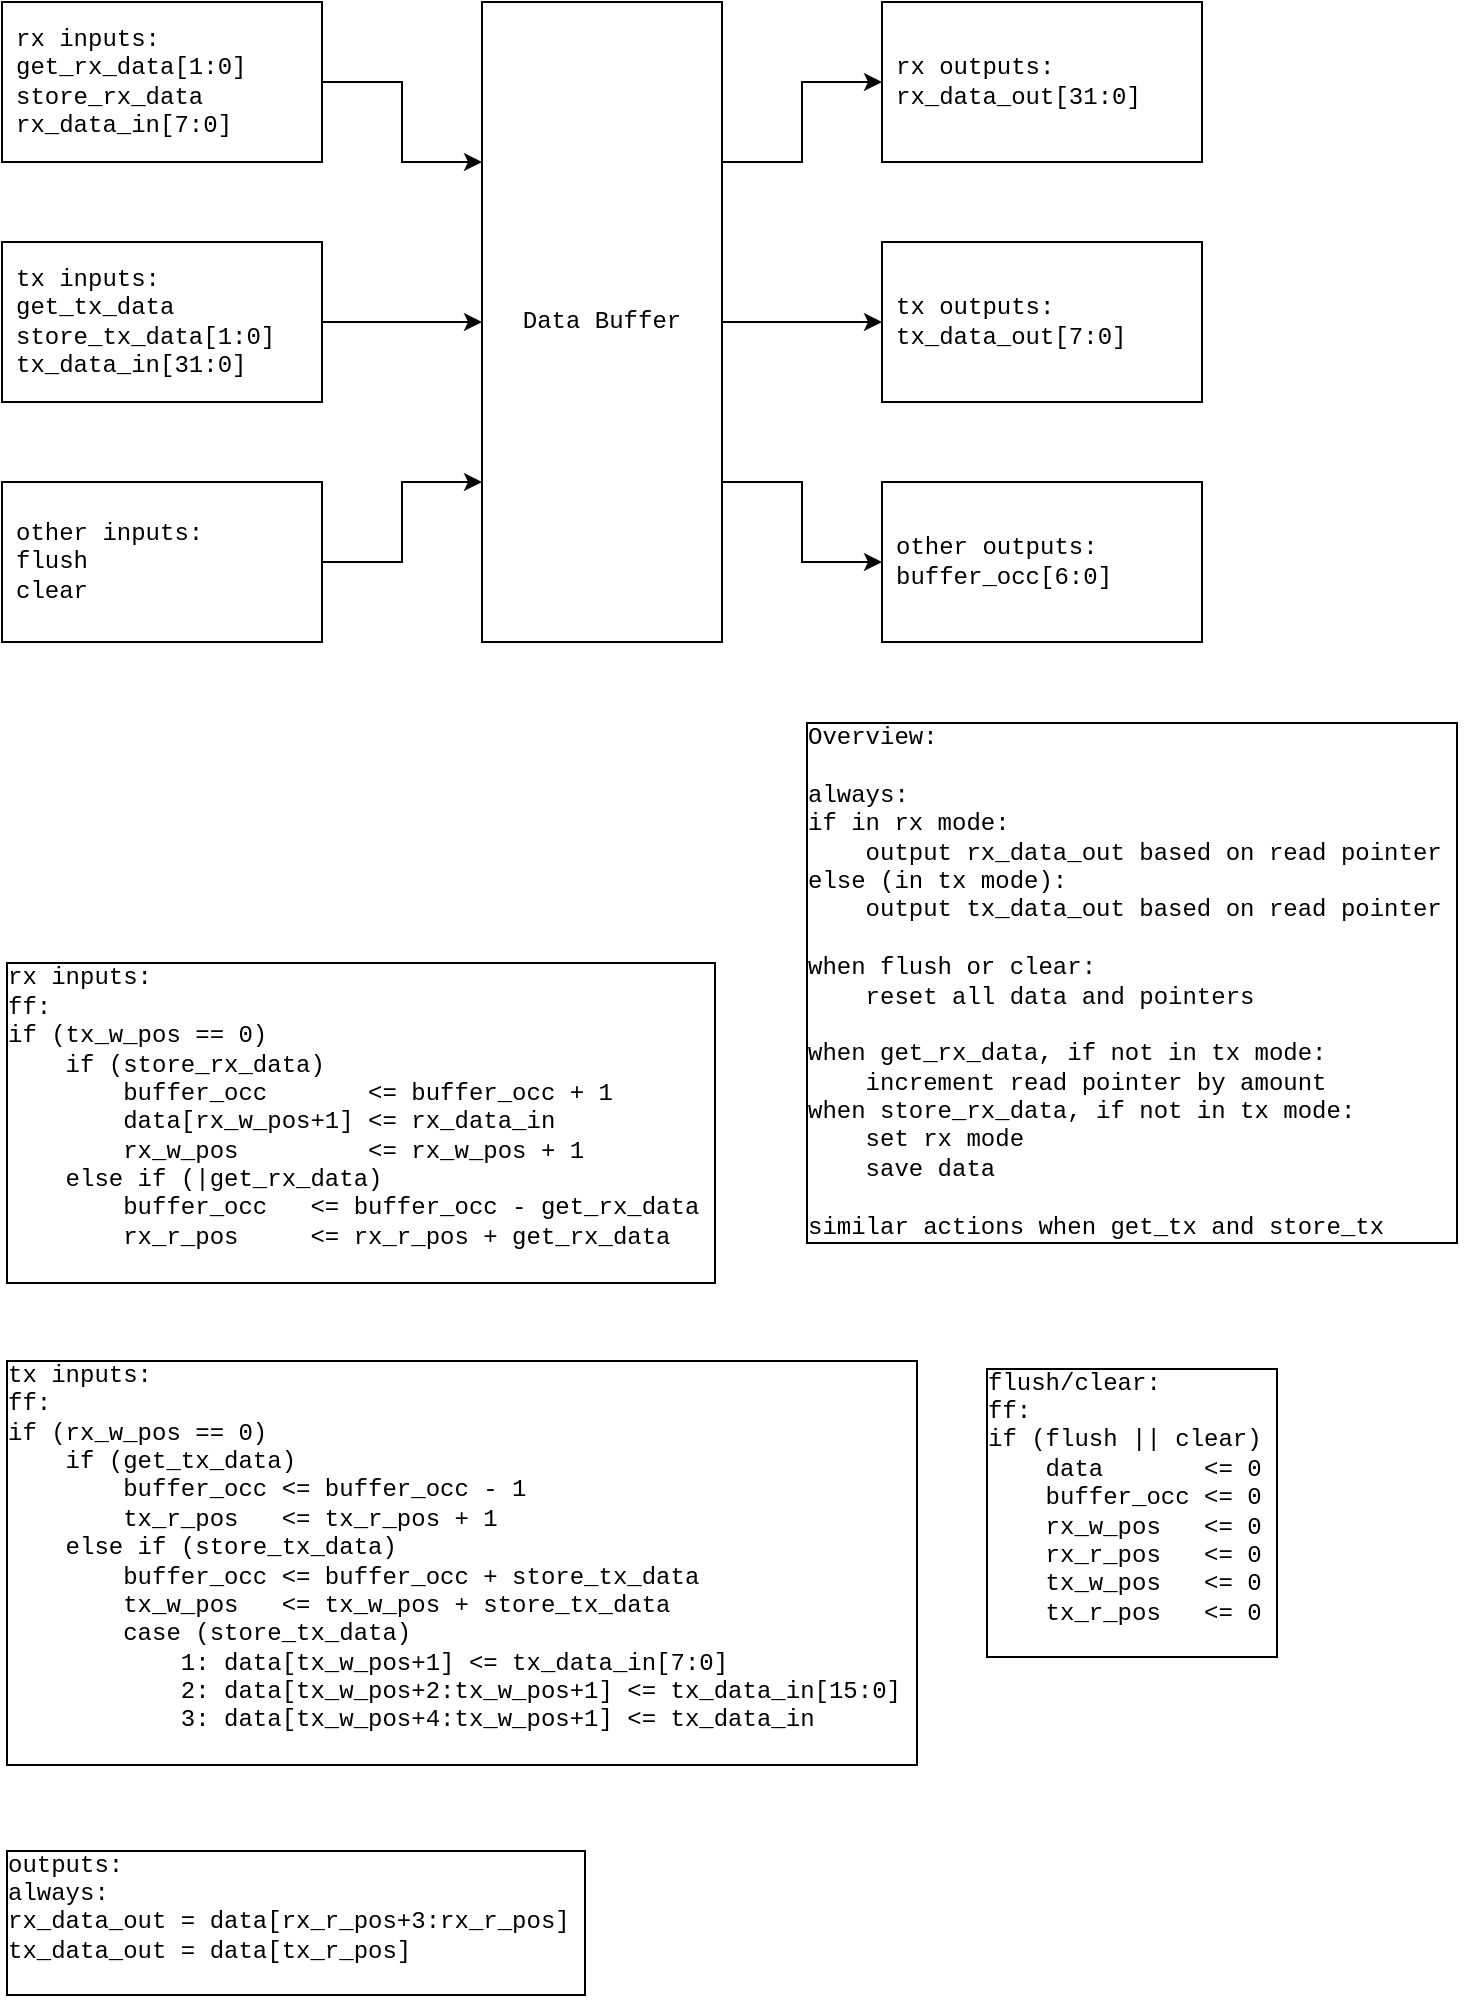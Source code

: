 <mxfile>
    <diagram id="759UUr5zTBEioMdMWIvF" name="Page-1">
        <mxGraphModel dx="916" dy="694" grid="1" gridSize="10" guides="1" tooltips="1" connect="1" arrows="1" fold="1" page="1" pageScale="1" pageWidth="850" pageHeight="1100" math="0" shadow="0">
            <root>
                <mxCell id="0"/>
                <mxCell id="1" parent="0"/>
                <mxCell id="14" value="" style="edgeStyle=orthogonalEdgeStyle;rounded=0;html=1;fontFamily=Courier New;" parent="1" source="2" target="8" edge="1">
                    <mxGeometry relative="1" as="geometry"/>
                </mxCell>
                <mxCell id="16" style="edgeStyle=orthogonalEdgeStyle;rounded=0;html=1;exitX=1;exitY=0.25;exitDx=0;exitDy=0;entryX=0;entryY=0.5;entryDx=0;entryDy=0;fontFamily=Courier New;" parent="1" source="2" target="7" edge="1">
                    <mxGeometry relative="1" as="geometry"/>
                </mxCell>
                <mxCell id="17" style="edgeStyle=orthogonalEdgeStyle;rounded=0;html=1;exitX=1;exitY=0.75;exitDx=0;exitDy=0;entryX=0;entryY=0.5;entryDx=0;entryDy=0;fontFamily=Courier New;" parent="1" source="2" target="9" edge="1">
                    <mxGeometry relative="1" as="geometry"/>
                </mxCell>
                <mxCell id="2" value="Data Buffer" style="rounded=0;whiteSpace=wrap;html=1;fontFamily=Courier New;" parent="1" vertex="1">
                    <mxGeometry x="280" y="40" width="120" height="320" as="geometry"/>
                </mxCell>
                <mxCell id="11" style="edgeStyle=orthogonalEdgeStyle;html=1;exitX=1;exitY=0.5;exitDx=0;exitDy=0;entryX=0;entryY=0.25;entryDx=0;entryDy=0;fontFamily=Courier New;rounded=0;" parent="1" source="3" target="2" edge="1">
                    <mxGeometry relative="1" as="geometry"/>
                </mxCell>
                <mxCell id="3" value="rx inputs:&lt;br&gt;get_rx_data[1:0]&lt;br&gt;store_rx_data&lt;br&gt;rx_data_in[7:0]" style="rounded=0;whiteSpace=wrap;html=1;fontFamily=Courier New;align=left;spacingLeft=5;spacing=2;" parent="1" vertex="1">
                    <mxGeometry x="40" y="40" width="160" height="80" as="geometry"/>
                </mxCell>
                <mxCell id="12" style="edgeStyle=orthogonalEdgeStyle;rounded=0;html=1;exitX=1;exitY=0.5;exitDx=0;exitDy=0;entryX=0;entryY=0.5;entryDx=0;entryDy=0;fontFamily=Courier New;" parent="1" source="4" target="2" edge="1">
                    <mxGeometry relative="1" as="geometry"/>
                </mxCell>
                <mxCell id="4" value="tx inputs:&lt;br&gt;get_tx_data&lt;br&gt;store_tx_data[1:0]&lt;br&gt;tx_data_in[31:0]" style="rounded=0;whiteSpace=wrap;html=1;fontFamily=Courier New;align=left;spacingLeft=5;spacing=2;" parent="1" vertex="1">
                    <mxGeometry x="40" y="160" width="160" height="80" as="geometry"/>
                </mxCell>
                <mxCell id="13" style="edgeStyle=orthogonalEdgeStyle;rounded=0;html=1;exitX=1;exitY=0.5;exitDx=0;exitDy=0;entryX=0;entryY=0.75;entryDx=0;entryDy=0;fontFamily=Courier New;" parent="1" source="5" target="2" edge="1">
                    <mxGeometry relative="1" as="geometry"/>
                </mxCell>
                <mxCell id="5" value="other inputs:&lt;br&gt;flush&lt;br&gt;clear" style="rounded=0;whiteSpace=wrap;html=1;fontFamily=Courier New;align=left;spacingLeft=5;spacing=2;" parent="1" vertex="1">
                    <mxGeometry x="40" y="280" width="160" height="80" as="geometry"/>
                </mxCell>
                <mxCell id="7" value="rx outputs:&lt;br&gt;rx_data_out[31:0]" style="rounded=0;whiteSpace=wrap;html=1;fontFamily=Courier New;align=left;spacingLeft=5;spacing=2;" parent="1" vertex="1">
                    <mxGeometry x="480" y="40" width="160" height="80" as="geometry"/>
                </mxCell>
                <mxCell id="8" value="tx outputs:&lt;br&gt;tx_data_out[7:0]" style="rounded=0;whiteSpace=wrap;html=1;fontFamily=Courier New;align=left;spacingLeft=5;spacing=2;" parent="1" vertex="1">
                    <mxGeometry x="480" y="160" width="160" height="80" as="geometry"/>
                </mxCell>
                <mxCell id="9" value="other outputs:&lt;br&gt;buffer_occ[6:0]" style="rounded=0;whiteSpace=wrap;html=1;fontFamily=Courier New;align=left;spacingLeft=5;spacing=2;" parent="1" vertex="1">
                    <mxGeometry x="480" y="280" width="160" height="80" as="geometry"/>
                </mxCell>
                <mxCell id="18" value="outputs:&lt;br&gt;always:&lt;br&gt;rx_data_out = data[rx_r_pos+3:rx_r_pos]&amp;nbsp;&lt;br&gt;tx_data_out = data[tx_r_pos]&lt;br&gt;&amp;nbsp;" style="text;html=1;align=left;verticalAlign=middle;resizable=0;points=[];autosize=1;strokeColor=none;fillColor=none;fontFamily=Courier New;labelBorderColor=default;" parent="1" vertex="1">
                    <mxGeometry x="40" y="960" width="300" height="80" as="geometry"/>
                </mxCell>
                <mxCell id="19" value="flush/clear:&lt;br&gt;ff:&lt;br&gt;if (flush || clear)&amp;nbsp;&lt;br&gt;&amp;nbsp; &amp;nbsp; data&amp;nbsp; &amp;nbsp; &amp;nbsp; &amp;nbsp;&amp;lt;= 0&lt;br&gt;&amp;nbsp; &amp;nbsp; buffer_occ &amp;lt;= 0&lt;br&gt;&amp;nbsp; &amp;nbsp; rx_w_pos&amp;nbsp; &amp;nbsp;&amp;lt;= 0&lt;br&gt;&amp;nbsp; &amp;nbsp; rx_r_pos&amp;nbsp; &amp;nbsp;&amp;lt;= 0&lt;br&gt;&amp;nbsp; &amp;nbsp; tx_w_pos&amp;nbsp; &amp;nbsp;&amp;lt;= 0&lt;br&gt;&amp;nbsp; &amp;nbsp; tx_r_pos&amp;nbsp; &amp;nbsp;&amp;lt;= 0&lt;br&gt;&amp;nbsp;" style="text;html=1;align=left;verticalAlign=middle;resizable=0;points=[];autosize=1;strokeColor=none;fillColor=none;fontFamily=Courier New;labelBorderColor=default;" parent="1" vertex="1">
                    <mxGeometry x="530" y="720" width="160" height="150" as="geometry"/>
                </mxCell>
                <mxCell id="20" value="rx inputs:&lt;br&gt;ff:&lt;br&gt;if (tx_w_pos == 0)&lt;br&gt;&amp;nbsp; &amp;nbsp; if (store_rx_data)&lt;br&gt;&amp;nbsp; &amp;nbsp;&amp;nbsp;&amp;nbsp; &amp;nbsp; buffer_occ&amp;nbsp; &amp;nbsp; &amp;nbsp; &amp;nbsp;&amp;lt;= buffer_occ + 1&amp;nbsp;&lt;br&gt;&amp;nbsp; &amp;nbsp;&amp;nbsp;&amp;nbsp; &amp;nbsp; data[rx_w_pos+1] &amp;lt;= rx_data_in&lt;br&gt;&amp;nbsp; &amp;nbsp;&amp;nbsp;&amp;nbsp; &amp;nbsp; rx_w_pos&amp;nbsp; &amp;nbsp; &amp;nbsp; &amp;nbsp; &amp;nbsp;&amp;lt;= rx_w_pos + 1&lt;br&gt;&amp;nbsp; &amp;nbsp;&amp;nbsp;else if (|get_rx_data)&lt;br&gt;&amp;nbsp; &amp;nbsp;&amp;nbsp;&amp;nbsp; &amp;nbsp; buffer_occ&amp;nbsp; &amp;nbsp;&amp;lt;= buffer_occ - get_rx_data&amp;nbsp;&lt;br&gt;&amp;nbsp; &amp;nbsp;&amp;nbsp;&amp;nbsp; &amp;nbsp; rx_r_pos&amp;nbsp; &amp;nbsp; &amp;nbsp;&amp;lt;= rx_r_pos + get_rx_data&amp;nbsp;&lt;br&gt;&amp;nbsp;" style="text;html=1;align=left;verticalAlign=middle;resizable=0;points=[];autosize=1;strokeColor=none;fillColor=none;fontFamily=Courier New;labelBorderColor=default;" parent="1" vertex="1">
                    <mxGeometry x="40" y="520" width="370" height="160" as="geometry"/>
                </mxCell>
                <mxCell id="22" value="tx inputs:&lt;br&gt;ff:&lt;br&gt;if (rx_w_pos == 0)&lt;br&gt;&amp;nbsp; &amp;nbsp;&amp;nbsp;if (get_tx_data)&lt;br&gt;&amp;nbsp; &amp;nbsp;&amp;nbsp;&amp;nbsp; &amp;nbsp; buffer_occ &amp;lt;= buffer_occ - 1&lt;br&gt;&amp;nbsp; &amp;nbsp;&amp;nbsp;&amp;nbsp; &amp;nbsp; tx_r_pos&amp;nbsp; &amp;nbsp;&amp;lt;= tx_r_pos + 1&amp;nbsp;&lt;br&gt;&amp;nbsp; &amp;nbsp;&amp;nbsp;else if (store_tx_data)&lt;br&gt;&amp;nbsp; &amp;nbsp;&amp;nbsp;&amp;nbsp; &amp;nbsp; buffer_occ &amp;lt;= buffer_occ + store_tx_data&amp;nbsp;&lt;br&gt;&amp;nbsp; &amp;nbsp;&amp;nbsp;&amp;nbsp; &amp;nbsp; tx_w_pos&amp;nbsp; &amp;nbsp;&amp;lt;= tx_w_pos + store_tx_data&lt;br&gt;&amp;nbsp; &amp;nbsp; &amp;nbsp; &amp;nbsp; case (store_tx_data)&lt;br&gt;&amp;nbsp; &amp;nbsp; &amp;nbsp; &amp;nbsp; &amp;nbsp; &amp;nbsp; 1: data[tx_w_pos+1] &amp;lt;= tx_data_in[7:0]&lt;br&gt;&amp;nbsp; &amp;nbsp; &amp;nbsp; &amp;nbsp; &amp;nbsp; &amp;nbsp; 2: data[tx_w_pos+2:tx_w_pos+1] &amp;lt;= tx_data_in[15:0]&amp;nbsp;&lt;br&gt;&amp;nbsp; &amp;nbsp; &amp;nbsp; &amp;nbsp; &amp;nbsp; &amp;nbsp; 3: data[tx_w_pos+4:tx_w_pos+1] &amp;lt;= tx_data_in&lt;br&gt;&amp;nbsp;" style="text;html=1;align=left;verticalAlign=middle;resizable=0;points=[];autosize=1;strokeColor=none;fillColor=none;fontFamily=Courier New;labelBorderColor=default;" parent="1" vertex="1">
                    <mxGeometry x="40" y="720" width="470" height="200" as="geometry"/>
                </mxCell>
                <mxCell id="23" value="Overview:&lt;br&gt;&lt;br&gt;always:&lt;br&gt;if in rx mode:&lt;br&gt;&amp;nbsp; &amp;nbsp; output rx_data_out based on read pointer&amp;nbsp;&lt;br&gt;else (in tx mode):&lt;br&gt;&amp;nbsp; &amp;nbsp; output tx_data_out based on read pointer&lt;br&gt;&lt;br&gt;when flush or clear:&lt;br&gt;&amp;nbsp; &amp;nbsp; reset all data and pointers&lt;br&gt;&lt;br&gt;when get_rx_data, if not in tx mode:&lt;br&gt;&amp;nbsp; &amp;nbsp; increment read pointer by amount&lt;br&gt;when store_rx_data, if not in tx mode:&lt;br&gt;&amp;nbsp; &amp;nbsp; set rx mode&lt;br&gt;&amp;nbsp; &amp;nbsp; save data&lt;br&gt;&lt;br&gt;similar actions when get_tx and store_tx" style="text;html=1;align=left;verticalAlign=middle;resizable=0;points=[];autosize=1;strokeColor=none;fillColor=none;fontFamily=Courier New;labelBorderColor=default;" vertex="1" parent="1">
                    <mxGeometry x="440" y="400" width="340" height="260" as="geometry"/>
                </mxCell>
            </root>
        </mxGraphModel>
    </diagram>
</mxfile>